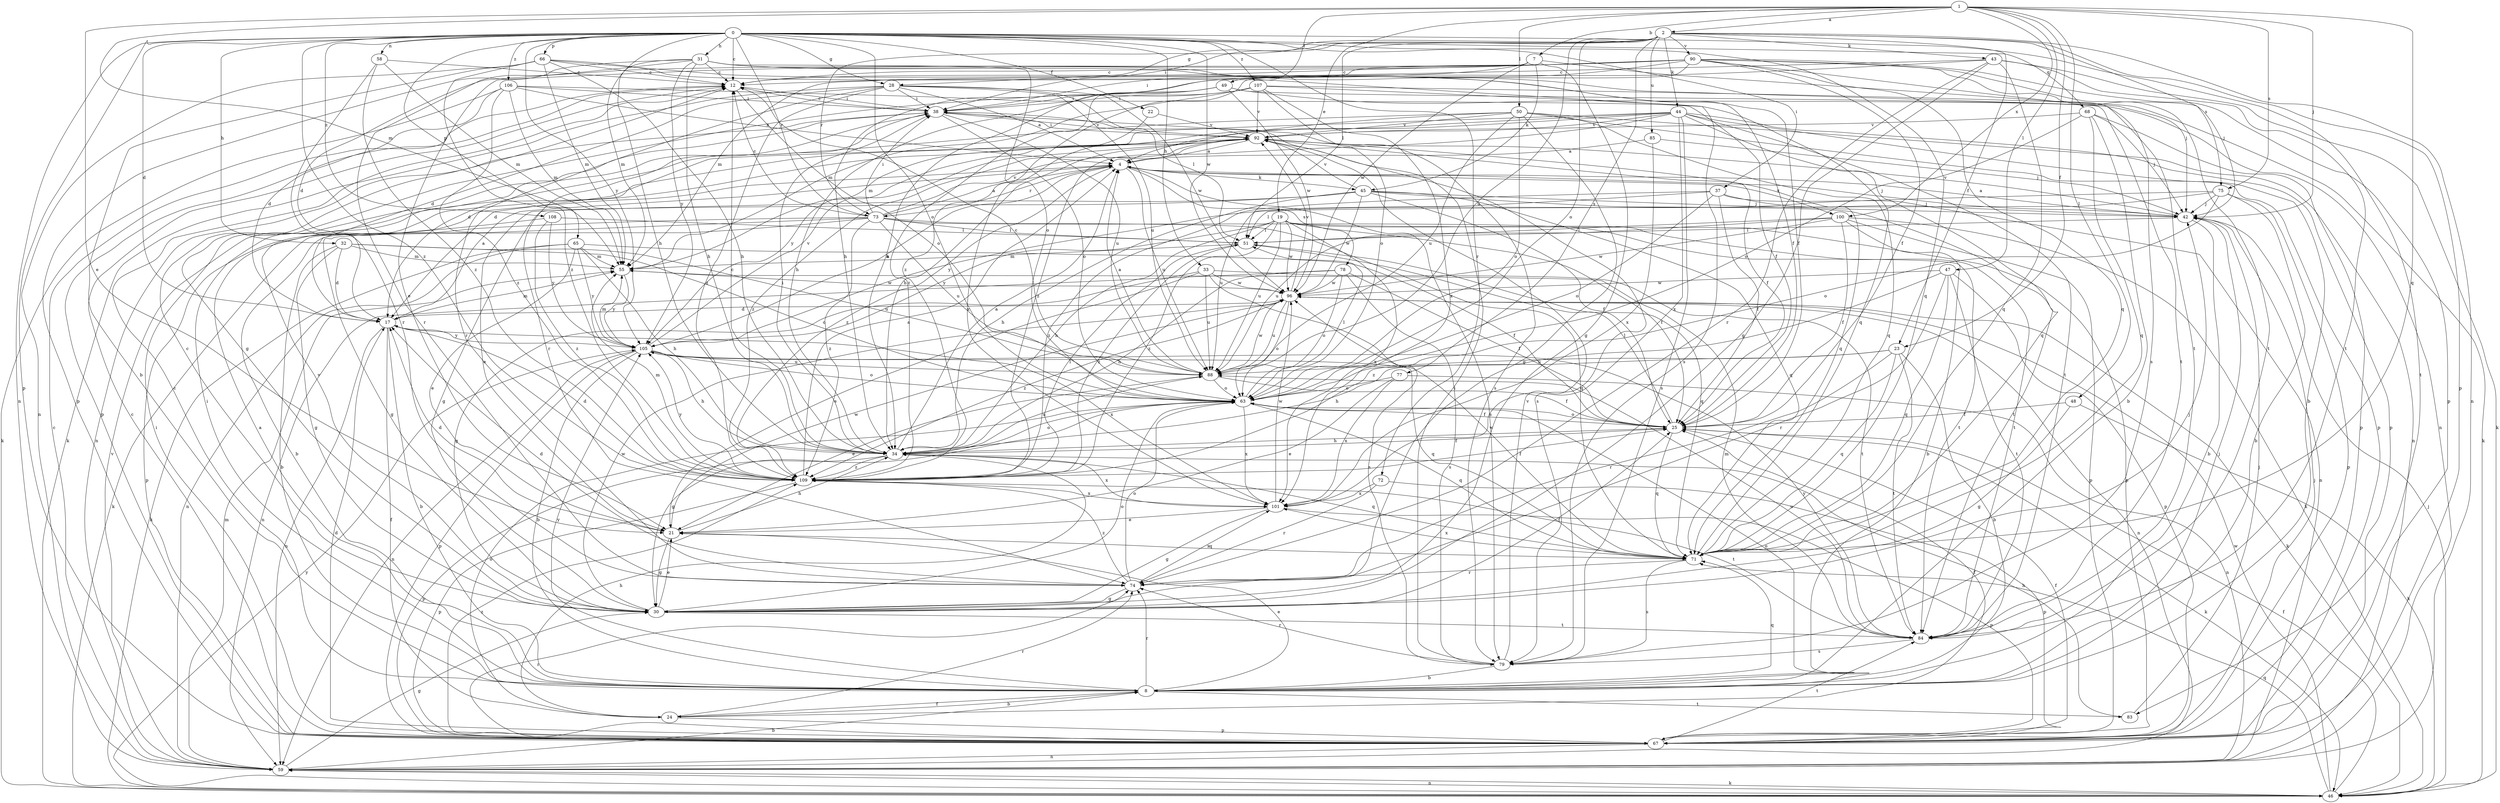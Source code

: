 strict digraph  {
0;
1;
2;
4;
7;
8;
12;
17;
19;
21;
22;
23;
24;
25;
28;
30;
31;
32;
33;
34;
37;
38;
42;
43;
44;
45;
46;
47;
48;
49;
50;
51;
55;
58;
59;
63;
65;
66;
67;
68;
71;
72;
73;
74;
75;
77;
78;
79;
83;
84;
85;
88;
90;
92;
96;
100;
101;
105;
106;
107;
108;
109;
0 -> 12  [label=c];
0 -> 17  [label=d];
0 -> 22  [label=f];
0 -> 28  [label=g];
0 -> 31  [label=h];
0 -> 32  [label=h];
0 -> 33  [label=h];
0 -> 34  [label=h];
0 -> 37  [label=i];
0 -> 58  [label=n];
0 -> 59  [label=n];
0 -> 63  [label=o];
0 -> 65  [label=p];
0 -> 66  [label=p];
0 -> 67  [label=p];
0 -> 68  [label=q];
0 -> 71  [label=q];
0 -> 72  [label=r];
0 -> 73  [label=r];
0 -> 83  [label=t];
0 -> 96  [label=w];
0 -> 105  [label=y];
0 -> 106  [label=z];
0 -> 107  [label=z];
0 -> 108  [label=z];
0 -> 109  [label=z];
1 -> 2  [label=a];
1 -> 7  [label=b];
1 -> 19  [label=e];
1 -> 21  [label=e];
1 -> 23  [label=f];
1 -> 42  [label=j];
1 -> 47  [label=l];
1 -> 48  [label=l];
1 -> 49  [label=l];
1 -> 50  [label=l];
1 -> 55  [label=m];
1 -> 71  [label=q];
1 -> 75  [label=s];
1 -> 100  [label=x];
2 -> 23  [label=f];
2 -> 28  [label=g];
2 -> 38  [label=i];
2 -> 43  [label=k];
2 -> 44  [label=k];
2 -> 51  [label=l];
2 -> 59  [label=n];
2 -> 63  [label=o];
2 -> 67  [label=p];
2 -> 73  [label=r];
2 -> 75  [label=s];
2 -> 77  [label=s];
2 -> 85  [label=u];
2 -> 88  [label=u];
2 -> 90  [label=v];
4 -> 42  [label=j];
4 -> 45  [label=k];
4 -> 73  [label=r];
4 -> 78  [label=s];
4 -> 79  [label=s];
4 -> 88  [label=u];
4 -> 100  [label=x];
4 -> 109  [label=z];
7 -> 12  [label=c];
7 -> 30  [label=g];
7 -> 38  [label=i];
7 -> 42  [label=j];
7 -> 45  [label=k];
7 -> 96  [label=w];
8 -> 4  [label=a];
8 -> 12  [label=c];
8 -> 21  [label=e];
8 -> 24  [label=f];
8 -> 38  [label=i];
8 -> 42  [label=j];
8 -> 63  [label=o];
8 -> 71  [label=q];
8 -> 74  [label=r];
8 -> 83  [label=t];
8 -> 105  [label=y];
12 -> 38  [label=i];
12 -> 63  [label=o];
12 -> 67  [label=p];
17 -> 4  [label=a];
17 -> 8  [label=b];
17 -> 24  [label=f];
17 -> 55  [label=m];
17 -> 59  [label=n];
17 -> 101  [label=x];
17 -> 105  [label=y];
19 -> 25  [label=f];
19 -> 34  [label=h];
19 -> 51  [label=l];
19 -> 67  [label=p];
19 -> 84  [label=t];
19 -> 88  [label=u];
19 -> 96  [label=w];
19 -> 101  [label=x];
19 -> 105  [label=y];
19 -> 109  [label=z];
21 -> 17  [label=d];
21 -> 30  [label=g];
21 -> 34  [label=h];
21 -> 71  [label=q];
21 -> 96  [label=w];
22 -> 92  [label=v];
22 -> 101  [label=x];
23 -> 8  [label=b];
23 -> 34  [label=h];
23 -> 71  [label=q];
23 -> 74  [label=r];
23 -> 84  [label=t];
23 -> 88  [label=u];
24 -> 8  [label=b];
24 -> 25  [label=f];
24 -> 34  [label=h];
24 -> 63  [label=o];
24 -> 67  [label=p];
24 -> 74  [label=r];
25 -> 34  [label=h];
25 -> 46  [label=k];
25 -> 51  [label=l];
25 -> 63  [label=o];
25 -> 71  [label=q];
28 -> 4  [label=a];
28 -> 17  [label=d];
28 -> 38  [label=i];
28 -> 46  [label=k];
28 -> 51  [label=l];
28 -> 74  [label=r];
28 -> 88  [label=u];
28 -> 96  [label=w];
28 -> 109  [label=z];
30 -> 12  [label=c];
30 -> 21  [label=e];
30 -> 25  [label=f];
30 -> 42  [label=j];
30 -> 63  [label=o];
30 -> 84  [label=t];
30 -> 92  [label=v];
30 -> 96  [label=w];
31 -> 12  [label=c];
31 -> 25  [label=f];
31 -> 34  [label=h];
31 -> 55  [label=m];
31 -> 63  [label=o];
31 -> 67  [label=p];
31 -> 74  [label=r];
31 -> 84  [label=t];
31 -> 105  [label=y];
32 -> 8  [label=b];
32 -> 17  [label=d];
32 -> 30  [label=g];
32 -> 55  [label=m];
32 -> 63  [label=o];
32 -> 88  [label=u];
33 -> 21  [label=e];
33 -> 30  [label=g];
33 -> 79  [label=s];
33 -> 84  [label=t];
33 -> 88  [label=u];
33 -> 96  [label=w];
34 -> 4  [label=a];
34 -> 12  [label=c];
34 -> 25  [label=f];
34 -> 38  [label=i];
34 -> 63  [label=o];
34 -> 67  [label=p];
34 -> 71  [label=q];
34 -> 88  [label=u];
34 -> 101  [label=x];
34 -> 109  [label=z];
37 -> 25  [label=f];
37 -> 42  [label=j];
37 -> 59  [label=n];
37 -> 63  [label=o];
37 -> 88  [label=u];
37 -> 109  [label=z];
38 -> 12  [label=c];
38 -> 59  [label=n];
38 -> 63  [label=o];
38 -> 74  [label=r];
38 -> 79  [label=s];
38 -> 88  [label=u];
38 -> 92  [label=v];
42 -> 4  [label=a];
42 -> 8  [label=b];
42 -> 51  [label=l];
42 -> 92  [label=v];
43 -> 12  [label=c];
43 -> 30  [label=g];
43 -> 34  [label=h];
43 -> 46  [label=k];
43 -> 71  [label=q];
43 -> 74  [label=r];
43 -> 84  [label=t];
44 -> 8  [label=b];
44 -> 17  [label=d];
44 -> 34  [label=h];
44 -> 55  [label=m];
44 -> 67  [label=p];
44 -> 71  [label=q];
44 -> 79  [label=s];
44 -> 84  [label=t];
44 -> 92  [label=v];
44 -> 101  [label=x];
44 -> 109  [label=z];
45 -> 21  [label=e];
45 -> 25  [label=f];
45 -> 30  [label=g];
45 -> 34  [label=h];
45 -> 42  [label=j];
45 -> 71  [label=q];
45 -> 84  [label=t];
45 -> 92  [label=v];
45 -> 96  [label=w];
46 -> 25  [label=f];
46 -> 42  [label=j];
46 -> 59  [label=n];
46 -> 71  [label=q];
46 -> 96  [label=w];
46 -> 105  [label=y];
47 -> 67  [label=p];
47 -> 71  [label=q];
47 -> 74  [label=r];
47 -> 84  [label=t];
47 -> 96  [label=w];
47 -> 109  [label=z];
48 -> 25  [label=f];
48 -> 30  [label=g];
48 -> 46  [label=k];
49 -> 34  [label=h];
49 -> 38  [label=i];
49 -> 59  [label=n];
49 -> 84  [label=t];
49 -> 96  [label=w];
49 -> 109  [label=z];
50 -> 4  [label=a];
50 -> 17  [label=d];
50 -> 30  [label=g];
50 -> 59  [label=n];
50 -> 63  [label=o];
50 -> 67  [label=p];
50 -> 71  [label=q];
50 -> 88  [label=u];
50 -> 92  [label=v];
51 -> 55  [label=m];
51 -> 71  [label=q];
51 -> 109  [label=z];
55 -> 96  [label=w];
55 -> 105  [label=y];
58 -> 12  [label=c];
58 -> 55  [label=m];
58 -> 74  [label=r];
58 -> 109  [label=z];
59 -> 8  [label=b];
59 -> 12  [label=c];
59 -> 30  [label=g];
59 -> 46  [label=k];
59 -> 55  [label=m];
59 -> 92  [label=v];
63 -> 25  [label=f];
63 -> 30  [label=g];
63 -> 51  [label=l];
63 -> 71  [label=q];
63 -> 101  [label=x];
65 -> 21  [label=e];
65 -> 25  [label=f];
65 -> 34  [label=h];
65 -> 46  [label=k];
65 -> 55  [label=m];
65 -> 59  [label=n];
65 -> 105  [label=y];
66 -> 8  [label=b];
66 -> 12  [label=c];
66 -> 25  [label=f];
66 -> 34  [label=h];
66 -> 55  [label=m];
66 -> 59  [label=n];
66 -> 79  [label=s];
66 -> 109  [label=z];
67 -> 12  [label=c];
67 -> 17  [label=d];
67 -> 25  [label=f];
67 -> 38  [label=i];
67 -> 42  [label=j];
67 -> 59  [label=n];
67 -> 74  [label=r];
67 -> 84  [label=t];
67 -> 109  [label=z];
68 -> 8  [label=b];
68 -> 42  [label=j];
68 -> 63  [label=o];
68 -> 67  [label=p];
68 -> 71  [label=q];
68 -> 92  [label=v];
71 -> 74  [label=r];
71 -> 79  [label=s];
71 -> 96  [label=w];
71 -> 101  [label=x];
72 -> 67  [label=p];
72 -> 74  [label=r];
72 -> 101  [label=x];
73 -> 4  [label=a];
73 -> 8  [label=b];
73 -> 12  [label=c];
73 -> 30  [label=g];
73 -> 38  [label=i];
73 -> 46  [label=k];
73 -> 51  [label=l];
73 -> 71  [label=q];
73 -> 84  [label=t];
73 -> 88  [label=u];
73 -> 92  [label=v];
73 -> 109  [label=z];
74 -> 17  [label=d];
74 -> 30  [label=g];
74 -> 63  [label=o];
74 -> 101  [label=x];
74 -> 109  [label=z];
75 -> 8  [label=b];
75 -> 42  [label=j];
75 -> 51  [label=l];
75 -> 63  [label=o];
75 -> 67  [label=p];
75 -> 105  [label=y];
77 -> 21  [label=e];
77 -> 59  [label=n];
77 -> 63  [label=o];
77 -> 101  [label=x];
78 -> 25  [label=f];
78 -> 34  [label=h];
78 -> 59  [label=n];
78 -> 63  [label=o];
78 -> 79  [label=s];
78 -> 96  [label=w];
79 -> 8  [label=b];
79 -> 38  [label=i];
79 -> 74  [label=r];
79 -> 92  [label=v];
83 -> 34  [label=h];
83 -> 42  [label=j];
84 -> 55  [label=m];
84 -> 79  [label=s];
84 -> 88  [label=u];
84 -> 105  [label=y];
85 -> 4  [label=a];
85 -> 42  [label=j];
85 -> 101  [label=x];
88 -> 4  [label=a];
88 -> 12  [label=c];
88 -> 21  [label=e];
88 -> 25  [label=f];
88 -> 63  [label=o];
88 -> 96  [label=w];
90 -> 12  [label=c];
90 -> 17  [label=d];
90 -> 21  [label=e];
90 -> 25  [label=f];
90 -> 34  [label=h];
90 -> 42  [label=j];
90 -> 55  [label=m];
90 -> 67  [label=p];
90 -> 71  [label=q];
90 -> 79  [label=s];
90 -> 84  [label=t];
90 -> 109  [label=z];
92 -> 4  [label=a];
92 -> 25  [label=f];
92 -> 38  [label=i];
92 -> 71  [label=q];
92 -> 79  [label=s];
92 -> 105  [label=y];
92 -> 109  [label=z];
96 -> 17  [label=d];
96 -> 46  [label=k];
96 -> 59  [label=n];
96 -> 63  [label=o];
96 -> 88  [label=u];
96 -> 92  [label=v];
96 -> 109  [label=z];
100 -> 8  [label=b];
100 -> 25  [label=f];
100 -> 46  [label=k];
100 -> 51  [label=l];
100 -> 67  [label=p];
100 -> 88  [label=u];
100 -> 96  [label=w];
101 -> 21  [label=e];
101 -> 30  [label=g];
101 -> 67  [label=p];
101 -> 96  [label=w];
105 -> 4  [label=a];
105 -> 8  [label=b];
105 -> 34  [label=h];
105 -> 55  [label=m];
105 -> 59  [label=n];
105 -> 63  [label=o];
105 -> 67  [label=p];
105 -> 71  [label=q];
105 -> 88  [label=u];
105 -> 92  [label=v];
106 -> 4  [label=a];
106 -> 17  [label=d];
106 -> 25  [label=f];
106 -> 38  [label=i];
106 -> 46  [label=k];
106 -> 55  [label=m];
106 -> 109  [label=z];
107 -> 30  [label=g];
107 -> 38  [label=i];
107 -> 46  [label=k];
107 -> 55  [label=m];
107 -> 63  [label=o];
107 -> 71  [label=q];
107 -> 92  [label=v];
107 -> 101  [label=x];
108 -> 51  [label=l];
108 -> 67  [label=p];
108 -> 105  [label=y];
108 -> 109  [label=z];
109 -> 4  [label=a];
109 -> 17  [label=d];
109 -> 25  [label=f];
109 -> 51  [label=l];
109 -> 55  [label=m];
109 -> 67  [label=p];
109 -> 84  [label=t];
109 -> 101  [label=x];
109 -> 105  [label=y];
}

